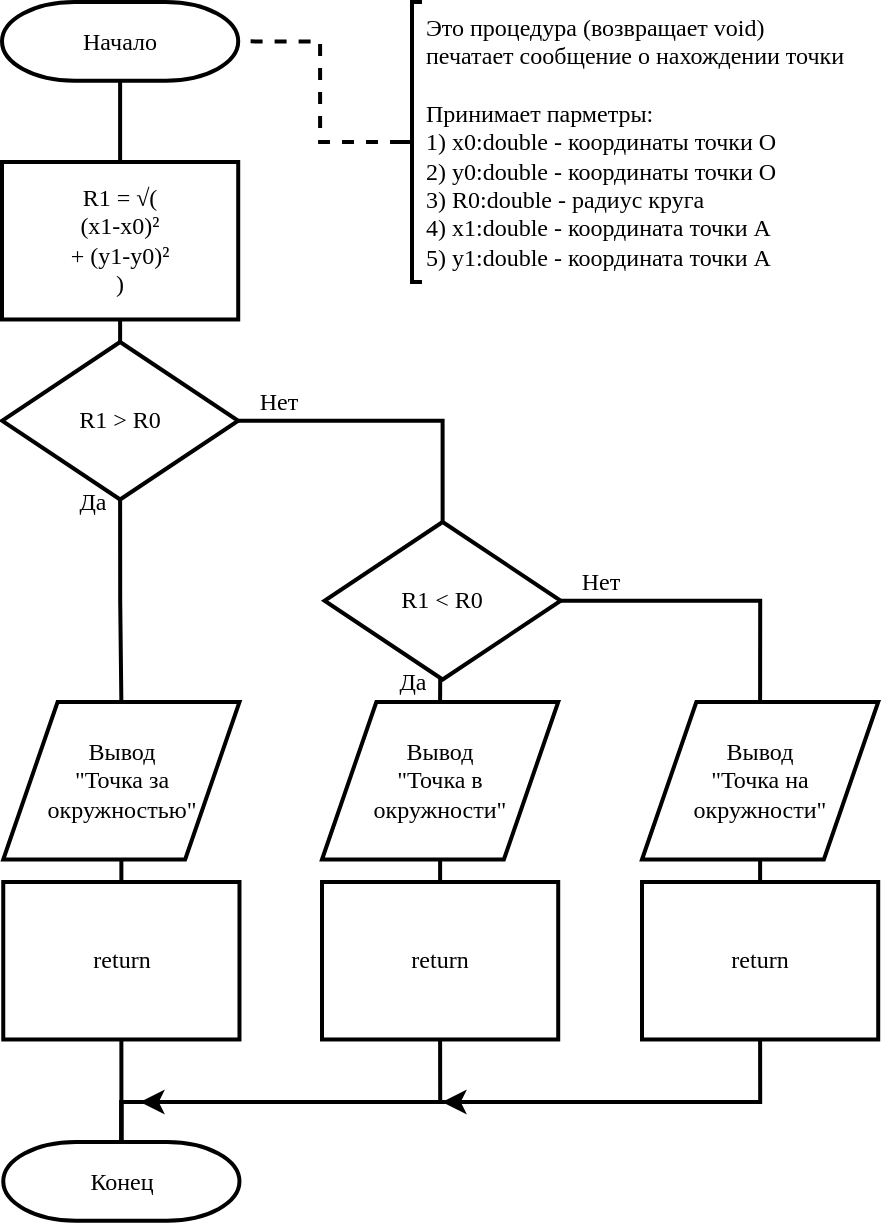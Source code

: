 <mxfile version="19.0.0" type="device"><diagram id="Z6SCjsYPJtX1XopH6Q20" name="Page-1"><mxGraphModel dx="1038" dy="649" grid="1" gridSize="10" guides="1" tooltips="1" connect="1" arrows="1" fold="1" page="1" pageScale="1" pageWidth="827" pageHeight="1169" math="0" shadow="0"><root><mxCell id="0"/><mxCell id="1" parent="0"/><mxCell id="BCi3Rld-47TqjzT7pwZA-8" style="edgeStyle=orthogonalEdgeStyle;rounded=0;orthogonalLoop=1;jettySize=auto;html=1;exitX=0.5;exitY=1;exitDx=0;exitDy=0;exitPerimeter=0;entryX=0.5;entryY=0;entryDx=0;entryDy=0;strokeWidth=2;endArrow=none;endFill=0;fontFamily=Times New Roman;" parent="1" source="BCi3Rld-47TqjzT7pwZA-1" target="BCi3Rld-47TqjzT7pwZA-2" edge="1"><mxGeometry relative="1" as="geometry"/></mxCell><mxCell id="BCi3Rld-47TqjzT7pwZA-1" value="Начало" style="strokeWidth=2;html=1;shape=mxgraph.flowchart.terminator;whiteSpace=wrap;rounded=0;fontFamily=Times New Roman;fillColor=default;" parent="1" vertex="1"><mxGeometry x="40" y="40" width="118.11" height="39.37" as="geometry"/></mxCell><mxCell id="BCi3Rld-47TqjzT7pwZA-9" style="edgeStyle=orthogonalEdgeStyle;rounded=0;orthogonalLoop=1;jettySize=auto;html=1;exitX=0.5;exitY=1;exitDx=0;exitDy=0;entryX=0.5;entryY=0;entryDx=0;entryDy=0;entryPerimeter=0;strokeWidth=2;endArrow=none;endFill=0;fontFamily=Times New Roman;" parent="1" source="BCi3Rld-47TqjzT7pwZA-2" target="BCi3Rld-47TqjzT7pwZA-3" edge="1"><mxGeometry relative="1" as="geometry"/></mxCell><mxCell id="BCi3Rld-47TqjzT7pwZA-2" value="R1 =&amp;nbsp;√(&lt;br&gt;(x1-x0)²&lt;br&gt;+ (y1-y0)²&lt;br&gt;)" style="rounded=0;whiteSpace=wrap;html=1;absoluteArcSize=1;arcSize=14;strokeWidth=2;fontFamily=Times New Roman;fillColor=default;" parent="1" vertex="1"><mxGeometry x="40" y="120" width="118.11" height="78.74" as="geometry"/></mxCell><mxCell id="tkAqklbRpl1pqsAPqmmy-4" style="edgeStyle=orthogonalEdgeStyle;rounded=0;orthogonalLoop=1;jettySize=auto;html=1;exitX=0.5;exitY=1;exitDx=0;exitDy=0;exitPerimeter=0;entryX=0.5;entryY=0;entryDx=0;entryDy=0;strokeWidth=2;endArrow=none;endFill=0;fontFamily=Times New Roman;" edge="1" parent="1" source="BCi3Rld-47TqjzT7pwZA-3" target="BCi3Rld-47TqjzT7pwZA-5"><mxGeometry relative="1" as="geometry"/></mxCell><mxCell id="tkAqklbRpl1pqsAPqmmy-33" style="edgeStyle=orthogonalEdgeStyle;rounded=0;orthogonalLoop=1;jettySize=auto;html=1;exitX=1;exitY=0.5;exitDx=0;exitDy=0;exitPerimeter=0;entryX=0.5;entryY=0;entryDx=0;entryDy=0;entryPerimeter=0;endArrow=none;endFill=0;strokeWidth=2;fontFamily=Times New Roman;" edge="1" parent="1" source="BCi3Rld-47TqjzT7pwZA-3" target="BCi3Rld-47TqjzT7pwZA-4"><mxGeometry relative="1" as="geometry"/></mxCell><mxCell id="BCi3Rld-47TqjzT7pwZA-3" value="R1 &amp;gt; R0" style="strokeWidth=2;html=1;shape=mxgraph.flowchart.decision;whiteSpace=wrap;rounded=0;fillColor=default;fontFamily=Times New Roman;" parent="1" vertex="1"><mxGeometry x="40" y="210" width="118.11" height="78.74" as="geometry"/></mxCell><mxCell id="tkAqklbRpl1pqsAPqmmy-11" style="edgeStyle=orthogonalEdgeStyle;rounded=0;orthogonalLoop=1;jettySize=auto;html=1;exitX=0.5;exitY=1;exitDx=0;exitDy=0;exitPerimeter=0;entryX=0.5;entryY=0;entryDx=0;entryDy=0;endArrow=none;endFill=0;strokeWidth=2;fontFamily=Times New Roman;" edge="1" parent="1" source="BCi3Rld-47TqjzT7pwZA-4" target="BCi3Rld-47TqjzT7pwZA-6"><mxGeometry relative="1" as="geometry"/></mxCell><mxCell id="tkAqklbRpl1pqsAPqmmy-34" style="edgeStyle=orthogonalEdgeStyle;rounded=0;orthogonalLoop=1;jettySize=auto;html=1;exitX=1;exitY=0.5;exitDx=0;exitDy=0;exitPerimeter=0;entryX=0.5;entryY=0;entryDx=0;entryDy=0;endArrow=none;endFill=0;strokeWidth=2;fontFamily=Times New Roman;" edge="1" parent="1" source="BCi3Rld-47TqjzT7pwZA-4" target="BCi3Rld-47TqjzT7pwZA-7"><mxGeometry relative="1" as="geometry"/></mxCell><mxCell id="BCi3Rld-47TqjzT7pwZA-4" value="R1 &amp;lt; R0" style="strokeWidth=2;html=1;shape=mxgraph.flowchart.decision;whiteSpace=wrap;rounded=0;fillColor=default;fontFamily=Times New Roman;" parent="1" vertex="1"><mxGeometry x="201.26" y="300" width="118.11" height="78.74" as="geometry"/></mxCell><mxCell id="tkAqklbRpl1pqsAPqmmy-5" style="edgeStyle=orthogonalEdgeStyle;rounded=0;orthogonalLoop=1;jettySize=auto;html=1;exitX=0.5;exitY=1;exitDx=0;exitDy=0;entryX=0.5;entryY=0;entryDx=0;entryDy=0;endArrow=none;endFill=0;strokeWidth=2;fontFamily=Times New Roman;" edge="1" parent="1" source="BCi3Rld-47TqjzT7pwZA-5" target="tkAqklbRpl1pqsAPqmmy-1"><mxGeometry relative="1" as="geometry"/></mxCell><mxCell id="BCi3Rld-47TqjzT7pwZA-5" value="Вывод&lt;br&gt;&quot;Точка за окружностью&quot;" style="shape=parallelogram;html=1;strokeWidth=2;perimeter=parallelogramPerimeter;whiteSpace=wrap;rounded=0;arcSize=12;size=0.23;fillColor=default;fontFamily=Times New Roman;" parent="1" vertex="1"><mxGeometry x="40.63" y="390" width="118.11" height="78.74" as="geometry"/></mxCell><mxCell id="tkAqklbRpl1pqsAPqmmy-12" style="edgeStyle=orthogonalEdgeStyle;rounded=0;orthogonalLoop=1;jettySize=auto;html=1;exitX=0.5;exitY=1;exitDx=0;exitDy=0;entryX=0.5;entryY=0;entryDx=0;entryDy=0;endArrow=none;endFill=0;strokeWidth=2;fontFamily=Times New Roman;" edge="1" parent="1" source="BCi3Rld-47TqjzT7pwZA-6" target="tkAqklbRpl1pqsAPqmmy-2"><mxGeometry relative="1" as="geometry"/></mxCell><mxCell id="BCi3Rld-47TqjzT7pwZA-6" value="Вывод&lt;br&gt;&quot;Точка в&lt;br&gt;окружности&quot;" style="shape=parallelogram;html=1;strokeWidth=2;perimeter=parallelogramPerimeter;whiteSpace=wrap;rounded=0;arcSize=12;size=0.23;fillColor=default;fontFamily=Times New Roman;" parent="1" vertex="1"><mxGeometry x="200" y="390" width="118.11" height="78.74" as="geometry"/></mxCell><mxCell id="tkAqklbRpl1pqsAPqmmy-17" style="edgeStyle=orthogonalEdgeStyle;rounded=0;orthogonalLoop=1;jettySize=auto;html=1;exitX=0.5;exitY=1;exitDx=0;exitDy=0;entryX=0.5;entryY=0;entryDx=0;entryDy=0;endArrow=none;endFill=0;strokeWidth=2;fontFamily=Times New Roman;" edge="1" parent="1" source="BCi3Rld-47TqjzT7pwZA-7" target="tkAqklbRpl1pqsAPqmmy-3"><mxGeometry relative="1" as="geometry"/></mxCell><mxCell id="BCi3Rld-47TqjzT7pwZA-7" value="Вывод&lt;br&gt;&quot;Точка на&lt;br&gt;окружности&quot;" style="shape=parallelogram;html=1;strokeWidth=2;perimeter=parallelogramPerimeter;whiteSpace=wrap;rounded=0;arcSize=12;size=0.23;fillColor=default;fontFamily=Times New Roman;" parent="1" vertex="1"><mxGeometry x="360" y="390" width="118.11" height="78.74" as="geometry"/></mxCell><mxCell id="BCi3Rld-47TqjzT7pwZA-14" value="Конец" style="strokeWidth=2;html=1;shape=mxgraph.flowchart.terminator;whiteSpace=wrap;rounded=0;fontFamily=Times New Roman;fillColor=default;" parent="1" vertex="1"><mxGeometry x="40.63" y="610" width="118.11" height="39.37" as="geometry"/></mxCell><mxCell id="BCi3Rld-47TqjzT7pwZA-21" style="edgeStyle=orthogonalEdgeStyle;rounded=0;orthogonalLoop=1;jettySize=auto;html=1;exitX=0;exitY=0.5;exitDx=0;exitDy=0;exitPerimeter=0;entryX=1;entryY=0.5;entryDx=0;entryDy=0;entryPerimeter=0;endArrow=none;endFill=0;strokeWidth=2;dashed=1;fontFamily=Times New Roman;" parent="1" source="BCi3Rld-47TqjzT7pwZA-20" target="BCi3Rld-47TqjzT7pwZA-1" edge="1"><mxGeometry relative="1" as="geometry"/></mxCell><mxCell id="BCi3Rld-47TqjzT7pwZA-20" value="Это процедура (возвращает void)&lt;br&gt;печатает сообщение о нахождении точки&lt;br&gt;&lt;br&gt;Принимает парметры:&lt;br&gt;1) x0:double - координаты точки O&lt;br&gt;2) y0:double - координаты точки O&lt;br&gt;3) R0:double - радиус круга&lt;br&gt;4) x1:double - координата точки A&lt;br&gt;5) y1:double - координата точки A" style="strokeWidth=2;html=1;shape=mxgraph.flowchart.annotation_2;align=left;labelPosition=right;pointerEvents=1;rounded=0;fontFamily=Times New Roman;fillColor=none;" parent="1" vertex="1"><mxGeometry x="240" y="40" width="10" height="140" as="geometry"/></mxCell><mxCell id="tkAqklbRpl1pqsAPqmmy-18" style="edgeStyle=orthogonalEdgeStyle;rounded=0;orthogonalLoop=1;jettySize=auto;html=1;exitX=0.5;exitY=1;exitDx=0;exitDy=0;entryX=0.5;entryY=0;entryDx=0;entryDy=0;entryPerimeter=0;endArrow=none;endFill=0;strokeWidth=2;fontFamily=Times New Roman;" edge="1" parent="1" source="tkAqklbRpl1pqsAPqmmy-1" target="BCi3Rld-47TqjzT7pwZA-14"><mxGeometry relative="1" as="geometry"><Array as="points"><mxPoint x="100" y="584"/></Array></mxGeometry></mxCell><mxCell id="tkAqklbRpl1pqsAPqmmy-1" value="return" style="rounded=0;whiteSpace=wrap;html=1;absoluteArcSize=1;arcSize=14;strokeWidth=2;fontFamily=Times New Roman;fillColor=default;" vertex="1" parent="1"><mxGeometry x="40.63" y="480" width="118.11" height="78.74" as="geometry"/></mxCell><mxCell id="tkAqklbRpl1pqsAPqmmy-35" style="edgeStyle=orthogonalEdgeStyle;rounded=0;orthogonalLoop=1;jettySize=auto;html=1;exitX=0.5;exitY=1;exitDx=0;exitDy=0;entryX=0.5;entryY=0;entryDx=0;entryDy=0;entryPerimeter=0;endArrow=none;endFill=0;strokeWidth=2;fontFamily=Times New Roman;" edge="1" parent="1" source="tkAqklbRpl1pqsAPqmmy-2" target="BCi3Rld-47TqjzT7pwZA-14"><mxGeometry relative="1" as="geometry"><Array as="points"><mxPoint x="259" y="590"/><mxPoint x="99" y="590"/></Array></mxGeometry></mxCell><mxCell id="tkAqklbRpl1pqsAPqmmy-2" value="return" style="rounded=0;whiteSpace=wrap;html=1;absoluteArcSize=1;arcSize=14;strokeWidth=2;fontFamily=Times New Roman;fillColor=default;" vertex="1" parent="1"><mxGeometry x="200" y="480" width="118.11" height="78.74" as="geometry"/></mxCell><mxCell id="tkAqklbRpl1pqsAPqmmy-20" style="edgeStyle=orthogonalEdgeStyle;rounded=0;orthogonalLoop=1;jettySize=auto;html=1;exitX=0.5;exitY=1;exitDx=0;exitDy=0;entryX=0.5;entryY=0;entryDx=0;entryDy=0;entryPerimeter=0;endArrow=none;endFill=0;strokeWidth=2;fontFamily=Times New Roman;" edge="1" parent="1" source="tkAqklbRpl1pqsAPqmmy-3" target="BCi3Rld-47TqjzT7pwZA-14"><mxGeometry relative="1" as="geometry"><Array as="points"><mxPoint x="419" y="590"/><mxPoint x="99" y="590"/></Array></mxGeometry></mxCell><mxCell id="tkAqklbRpl1pqsAPqmmy-3" value="return" style="rounded=0;whiteSpace=wrap;html=1;absoluteArcSize=1;arcSize=14;strokeWidth=2;fontFamily=Times New Roman;fillColor=default;" vertex="1" parent="1"><mxGeometry x="360" y="480" width="118.11" height="78.74" as="geometry"/></mxCell><mxCell id="tkAqklbRpl1pqsAPqmmy-25" value="" style="endArrow=classic;html=1;rounded=0;strokeWidth=2;fontFamily=Times New Roman;" edge="1" parent="1"><mxGeometry width="50" height="50" relative="1" as="geometry"><mxPoint x="420" y="590" as="sourcePoint"/><mxPoint x="260" y="590" as="targetPoint"/></mxGeometry></mxCell><mxCell id="tkAqklbRpl1pqsAPqmmy-26" value="" style="endArrow=classic;html=1;rounded=0;strokeWidth=2;fontFamily=Times New Roman;" edge="1" parent="1"><mxGeometry width="50" height="50" relative="1" as="geometry"><mxPoint x="250" y="590" as="sourcePoint"/><mxPoint x="109" y="590" as="targetPoint"/></mxGeometry></mxCell><mxCell id="tkAqklbRpl1pqsAPqmmy-27" value="Да" style="text;html=1;align=center;verticalAlign=middle;resizable=0;points=[];autosize=1;strokeColor=none;fillColor=none;fontFamily=Times New Roman;" vertex="1" parent="1"><mxGeometry x="70" y="280" width="30" height="20" as="geometry"/></mxCell><mxCell id="tkAqklbRpl1pqsAPqmmy-28" value="Да" style="text;html=1;align=center;verticalAlign=middle;resizable=0;points=[];autosize=1;strokeColor=none;fillColor=none;fontFamily=Times New Roman;" vertex="1" parent="1"><mxGeometry x="230" y="370" width="30" height="20" as="geometry"/></mxCell><mxCell id="tkAqklbRpl1pqsAPqmmy-36" value="Нет" style="text;html=1;align=center;verticalAlign=middle;resizable=0;points=[];autosize=1;strokeColor=none;fillColor=none;fontFamily=Times New Roman;" vertex="1" parent="1"><mxGeometry x="163.11" y="230" width="30" height="20" as="geometry"/></mxCell><mxCell id="tkAqklbRpl1pqsAPqmmy-37" value="Нет" style="text;html=1;align=center;verticalAlign=middle;resizable=0;points=[];autosize=1;strokeColor=none;fillColor=none;fontFamily=Times New Roman;" vertex="1" parent="1"><mxGeometry x="324.37" y="320" width="30" height="20" as="geometry"/></mxCell></root></mxGraphModel></diagram></mxfile>